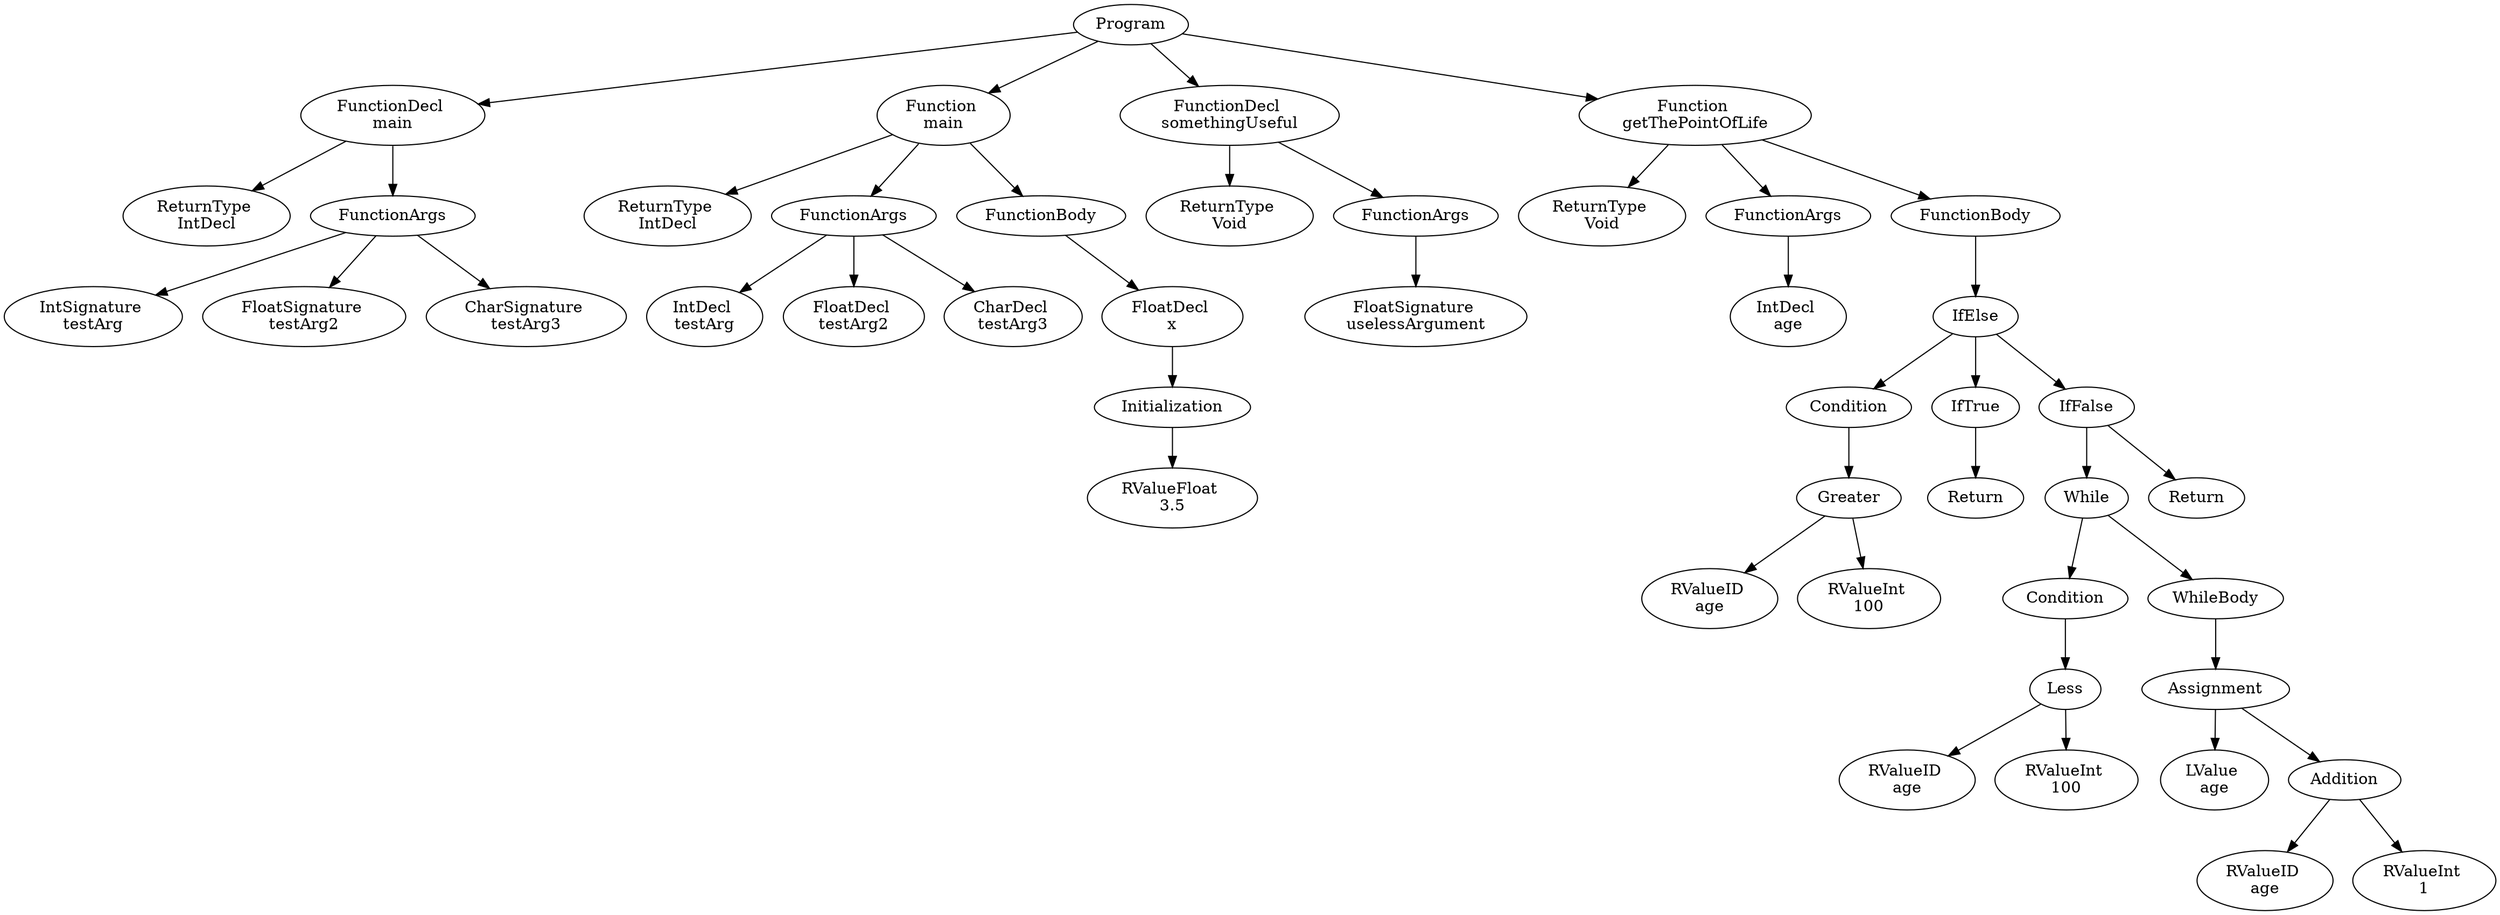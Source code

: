 digraph AST {
4 [label="Program"];
5 [label="FunctionDecl \nmain"];
6 [label="ReturnType \nIntDecl"];
7 [label="FunctionArgs"];
8 [label="IntSignature \ntestArg"];
9 [label="FloatSignature \ntestArg2"];
10 [label="CharSignature \ntestArg3"];
7 -> 8;
7 -> 9;
7 -> 10;
5 -> 6;
5 -> 7;
11 [label="Function \nmain"];
12 [label="ReturnType \nIntDecl"];
13 [label="FunctionArgs"];
14 [label="IntDecl \ntestArg"];
15 [label="FloatDecl \ntestArg2"];
16 [label="CharDecl \ntestArg3"];
13 -> 14;
13 -> 15;
13 -> 16;
17 [label="FunctionBody"];
18 [label="FloatDecl \nx"];
19 [label="Initialization"];
20 [label="RValueFloat \n3.5"];
19 -> 20;
18 -> 19;
17 -> 18;
11 -> 12;
11 -> 13;
11 -> 17;
21 [label="FunctionDecl \nsomethingUseful"];
22 [label="ReturnType \nVoid"];
23 [label="FunctionArgs"];
24 [label="FloatSignature \nuselessArgument"];
23 -> 24;
21 -> 22;
21 -> 23;
25 [label="Function \ngetThePointOfLife"];
26 [label="ReturnType \nVoid"];
27 [label="FunctionArgs"];
28 [label="IntDecl \nage"];
27 -> 28;
29 [label="FunctionBody"];
30 [label="IfElse"];
31 [label="Condition"];
32 [label="Greater"];
33 [label="RValueID \nage"];
34 [label="RValueInt \n100"];
32 -> 33;
32 -> 34;
31 -> 32;
35 [label="IfTrue"];
36 [label="Return"];
35 -> 36;
37 [label="IfFalse"];
38 [label="While"];
39 [label="Condition"];
40 [label="Less"];
41 [label="RValueID \nage"];
42 [label="RValueInt \n100"];
40 -> 41;
40 -> 42;
39 -> 40;
43 [label="WhileBody"];
44 [label="Assignment"];
45 [label="LValue \nage"];
46 [label="Addition"];
47 [label="RValueID \nage"];
48 [label="RValueInt \n1"];
46 -> 47;
46 -> 48;
44 -> 45;
44 -> 46;
43 -> 44;
38 -> 39;
38 -> 43;
49 [label="Return"];
37 -> 38;
37 -> 49;
30 -> 31;
30 -> 35;
30 -> 37;
29 -> 30;
25 -> 26;
25 -> 27;
25 -> 29;
4 -> 5;
4 -> 11;
4 -> 21;
4 -> 25;
}